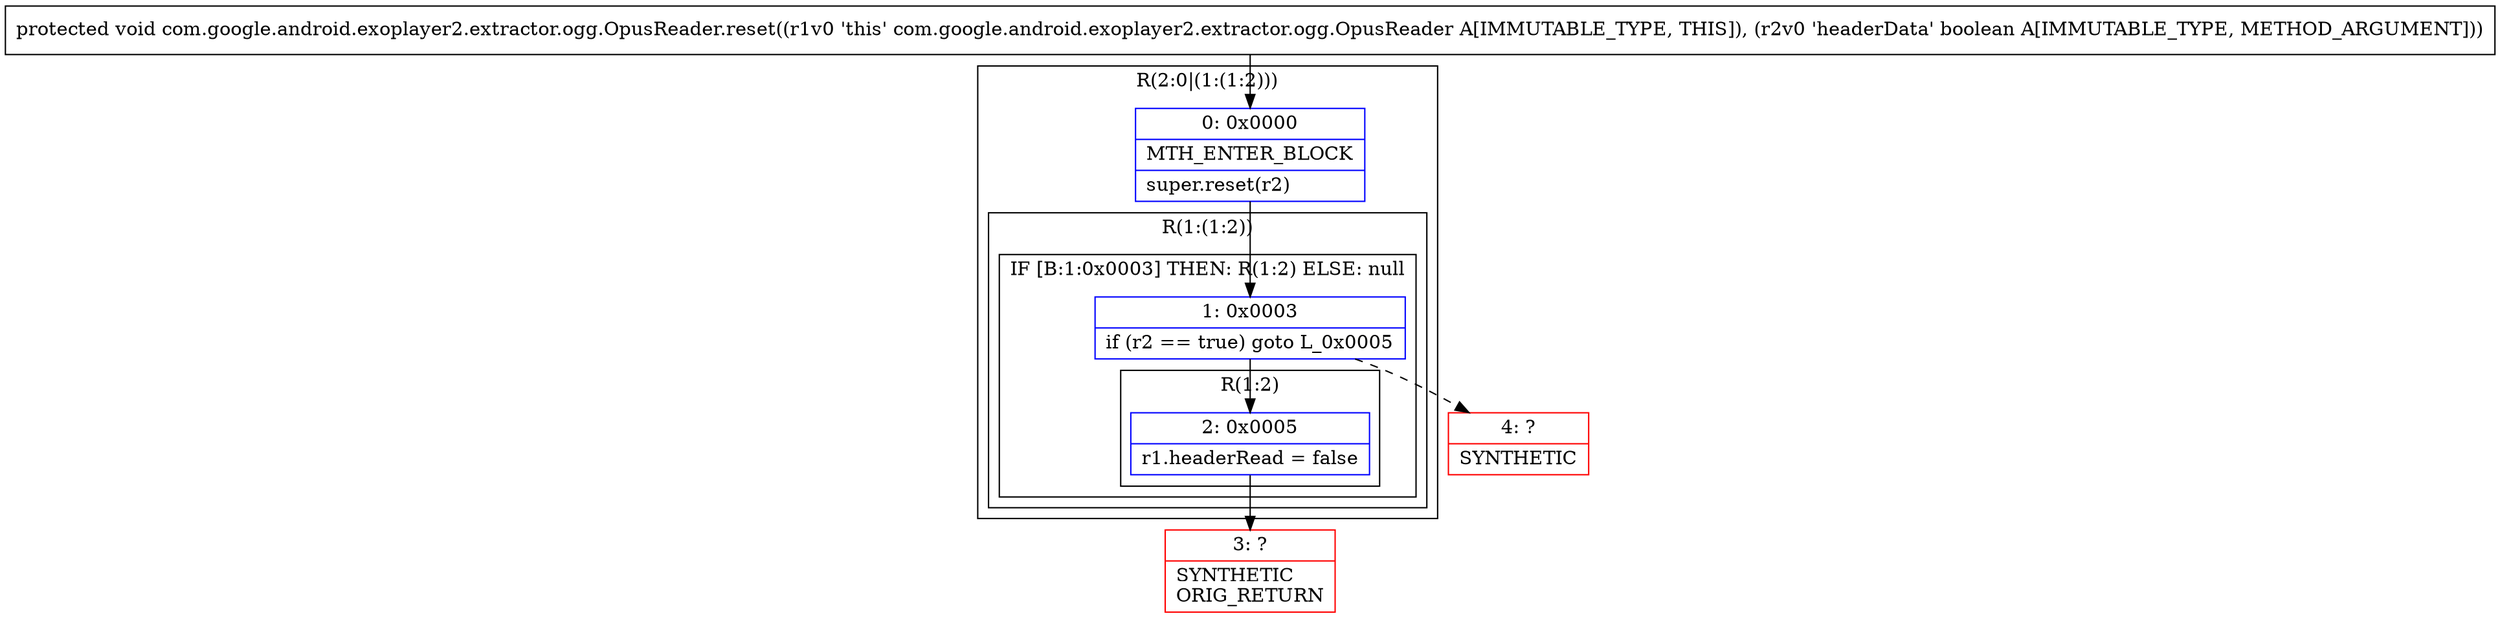digraph "CFG forcom.google.android.exoplayer2.extractor.ogg.OpusReader.reset(Z)V" {
subgraph cluster_Region_596650574 {
label = "R(2:0|(1:(1:2)))";
node [shape=record,color=blue];
Node_0 [shape=record,label="{0\:\ 0x0000|MTH_ENTER_BLOCK\l|super.reset(r2)\l}"];
subgraph cluster_Region_1416585253 {
label = "R(1:(1:2))";
node [shape=record,color=blue];
subgraph cluster_IfRegion_1372275730 {
label = "IF [B:1:0x0003] THEN: R(1:2) ELSE: null";
node [shape=record,color=blue];
Node_1 [shape=record,label="{1\:\ 0x0003|if (r2 == true) goto L_0x0005\l}"];
subgraph cluster_Region_186998574 {
label = "R(1:2)";
node [shape=record,color=blue];
Node_2 [shape=record,label="{2\:\ 0x0005|r1.headerRead = false\l}"];
}
}
}
}
Node_3 [shape=record,color=red,label="{3\:\ ?|SYNTHETIC\lORIG_RETURN\l}"];
Node_4 [shape=record,color=red,label="{4\:\ ?|SYNTHETIC\l}"];
MethodNode[shape=record,label="{protected void com.google.android.exoplayer2.extractor.ogg.OpusReader.reset((r1v0 'this' com.google.android.exoplayer2.extractor.ogg.OpusReader A[IMMUTABLE_TYPE, THIS]), (r2v0 'headerData' boolean A[IMMUTABLE_TYPE, METHOD_ARGUMENT])) }"];
MethodNode -> Node_0;
Node_0 -> Node_1;
Node_1 -> Node_2;
Node_1 -> Node_4[style=dashed];
Node_2 -> Node_3;
}

